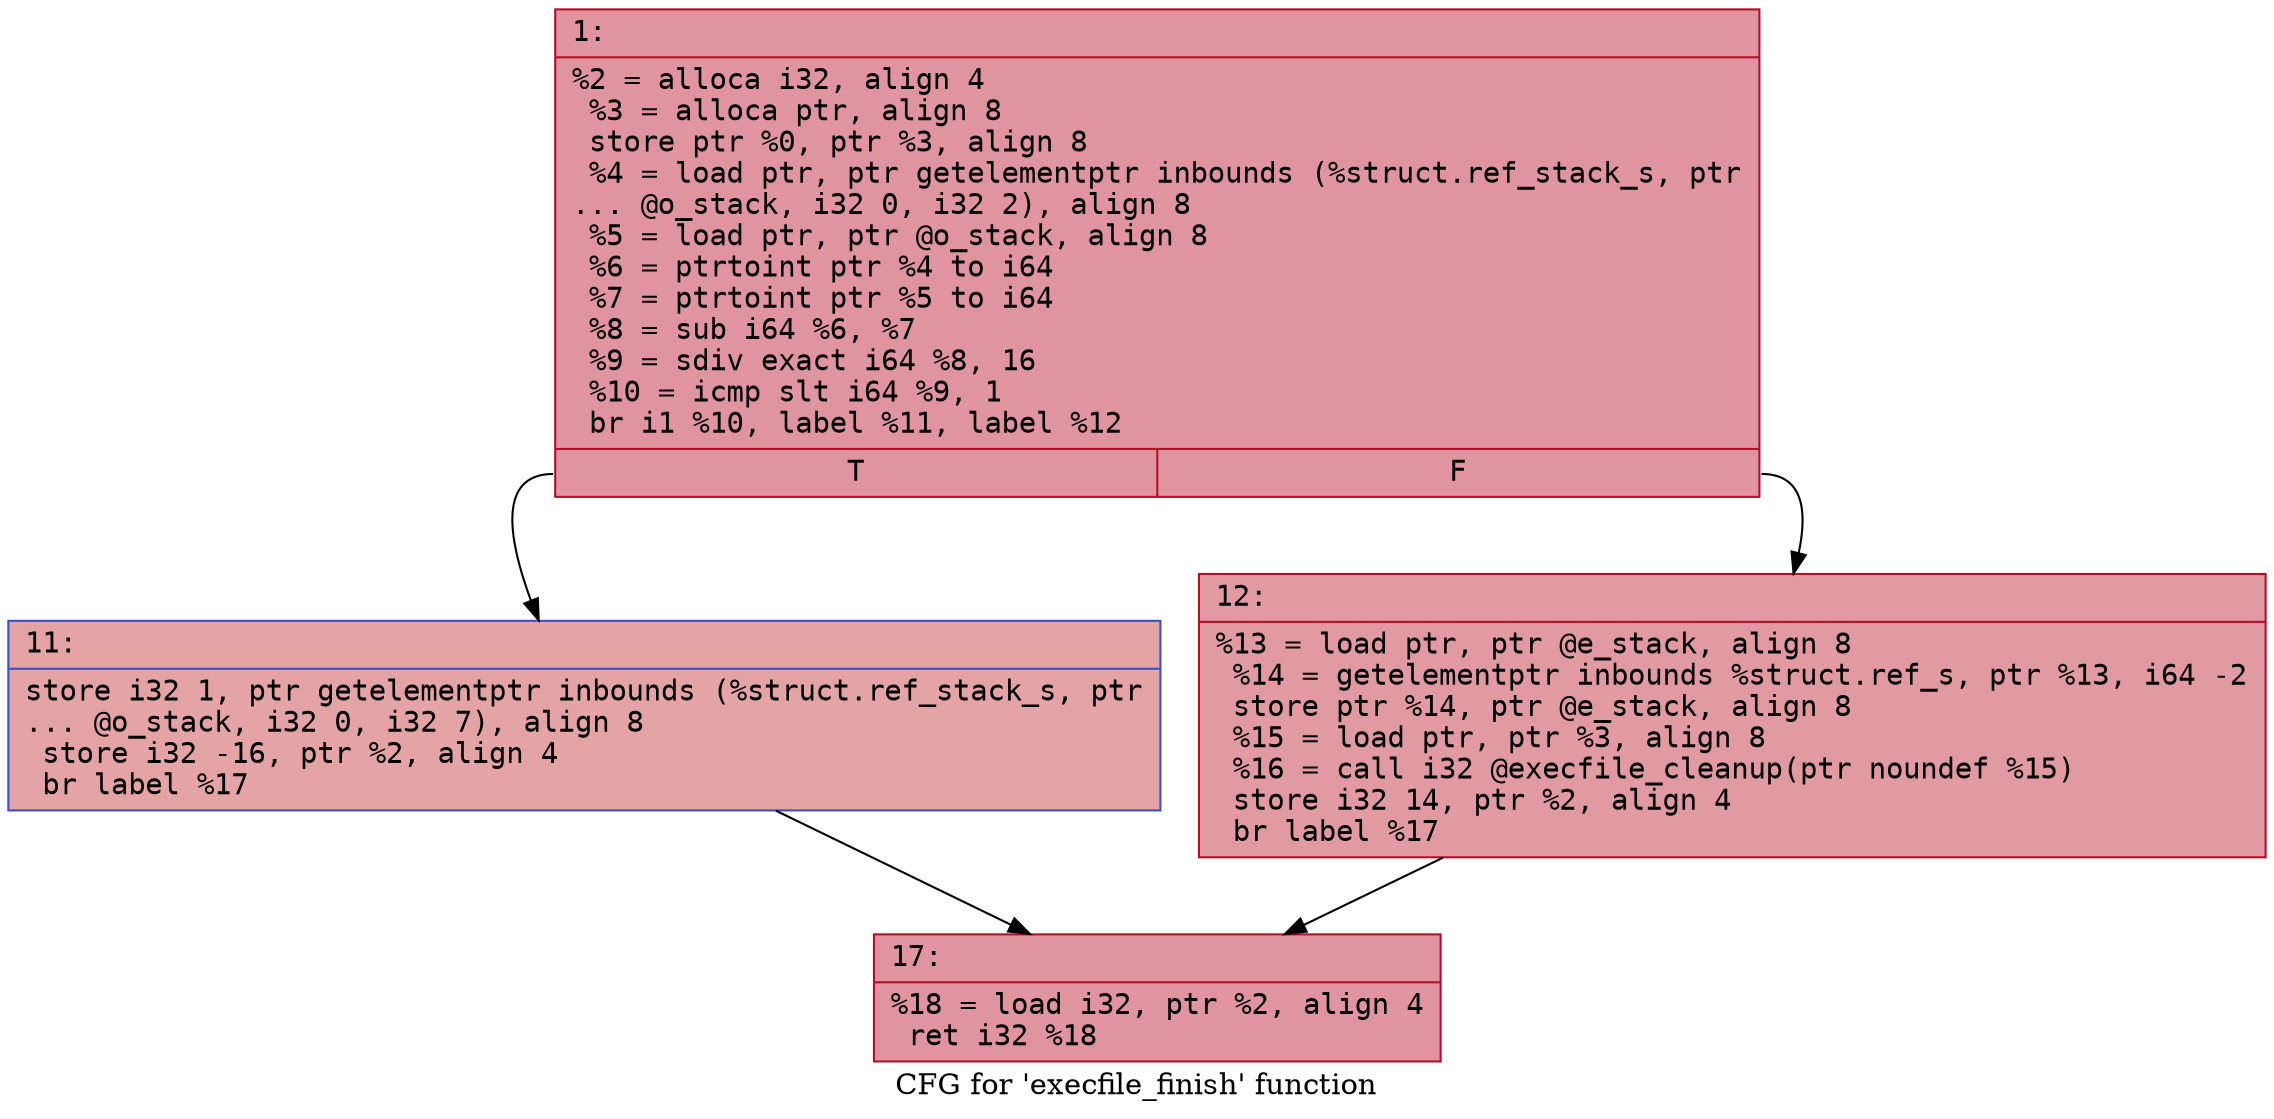 digraph "CFG for 'execfile_finish' function" {
	label="CFG for 'execfile_finish' function";

	Node0x600002129ea0 [shape=record,color="#b70d28ff", style=filled, fillcolor="#b70d2870" fontname="Courier",label="{1:\l|  %2 = alloca i32, align 4\l  %3 = alloca ptr, align 8\l  store ptr %0, ptr %3, align 8\l  %4 = load ptr, ptr getelementptr inbounds (%struct.ref_stack_s, ptr\l... @o_stack, i32 0, i32 2), align 8\l  %5 = load ptr, ptr @o_stack, align 8\l  %6 = ptrtoint ptr %4 to i64\l  %7 = ptrtoint ptr %5 to i64\l  %8 = sub i64 %6, %7\l  %9 = sdiv exact i64 %8, 16\l  %10 = icmp slt i64 %9, 1\l  br i1 %10, label %11, label %12\l|{<s0>T|<s1>F}}"];
	Node0x600002129ea0:s0 -> Node0x600002129ef0[tooltip="1 -> 11\nProbability 37.50%" ];
	Node0x600002129ea0:s1 -> Node0x600002129f40[tooltip="1 -> 12\nProbability 62.50%" ];
	Node0x600002129ef0 [shape=record,color="#3d50c3ff", style=filled, fillcolor="#c32e3170" fontname="Courier",label="{11:\l|  store i32 1, ptr getelementptr inbounds (%struct.ref_stack_s, ptr\l... @o_stack, i32 0, i32 7), align 8\l  store i32 -16, ptr %2, align 4\l  br label %17\l}"];
	Node0x600002129ef0 -> Node0x600002129f90[tooltip="11 -> 17\nProbability 100.00%" ];
	Node0x600002129f40 [shape=record,color="#b70d28ff", style=filled, fillcolor="#bb1b2c70" fontname="Courier",label="{12:\l|  %13 = load ptr, ptr @e_stack, align 8\l  %14 = getelementptr inbounds %struct.ref_s, ptr %13, i64 -2\l  store ptr %14, ptr @e_stack, align 8\l  %15 = load ptr, ptr %3, align 8\l  %16 = call i32 @execfile_cleanup(ptr noundef %15)\l  store i32 14, ptr %2, align 4\l  br label %17\l}"];
	Node0x600002129f40 -> Node0x600002129f90[tooltip="12 -> 17\nProbability 100.00%" ];
	Node0x600002129f90 [shape=record,color="#b70d28ff", style=filled, fillcolor="#b70d2870" fontname="Courier",label="{17:\l|  %18 = load i32, ptr %2, align 4\l  ret i32 %18\l}"];
}
